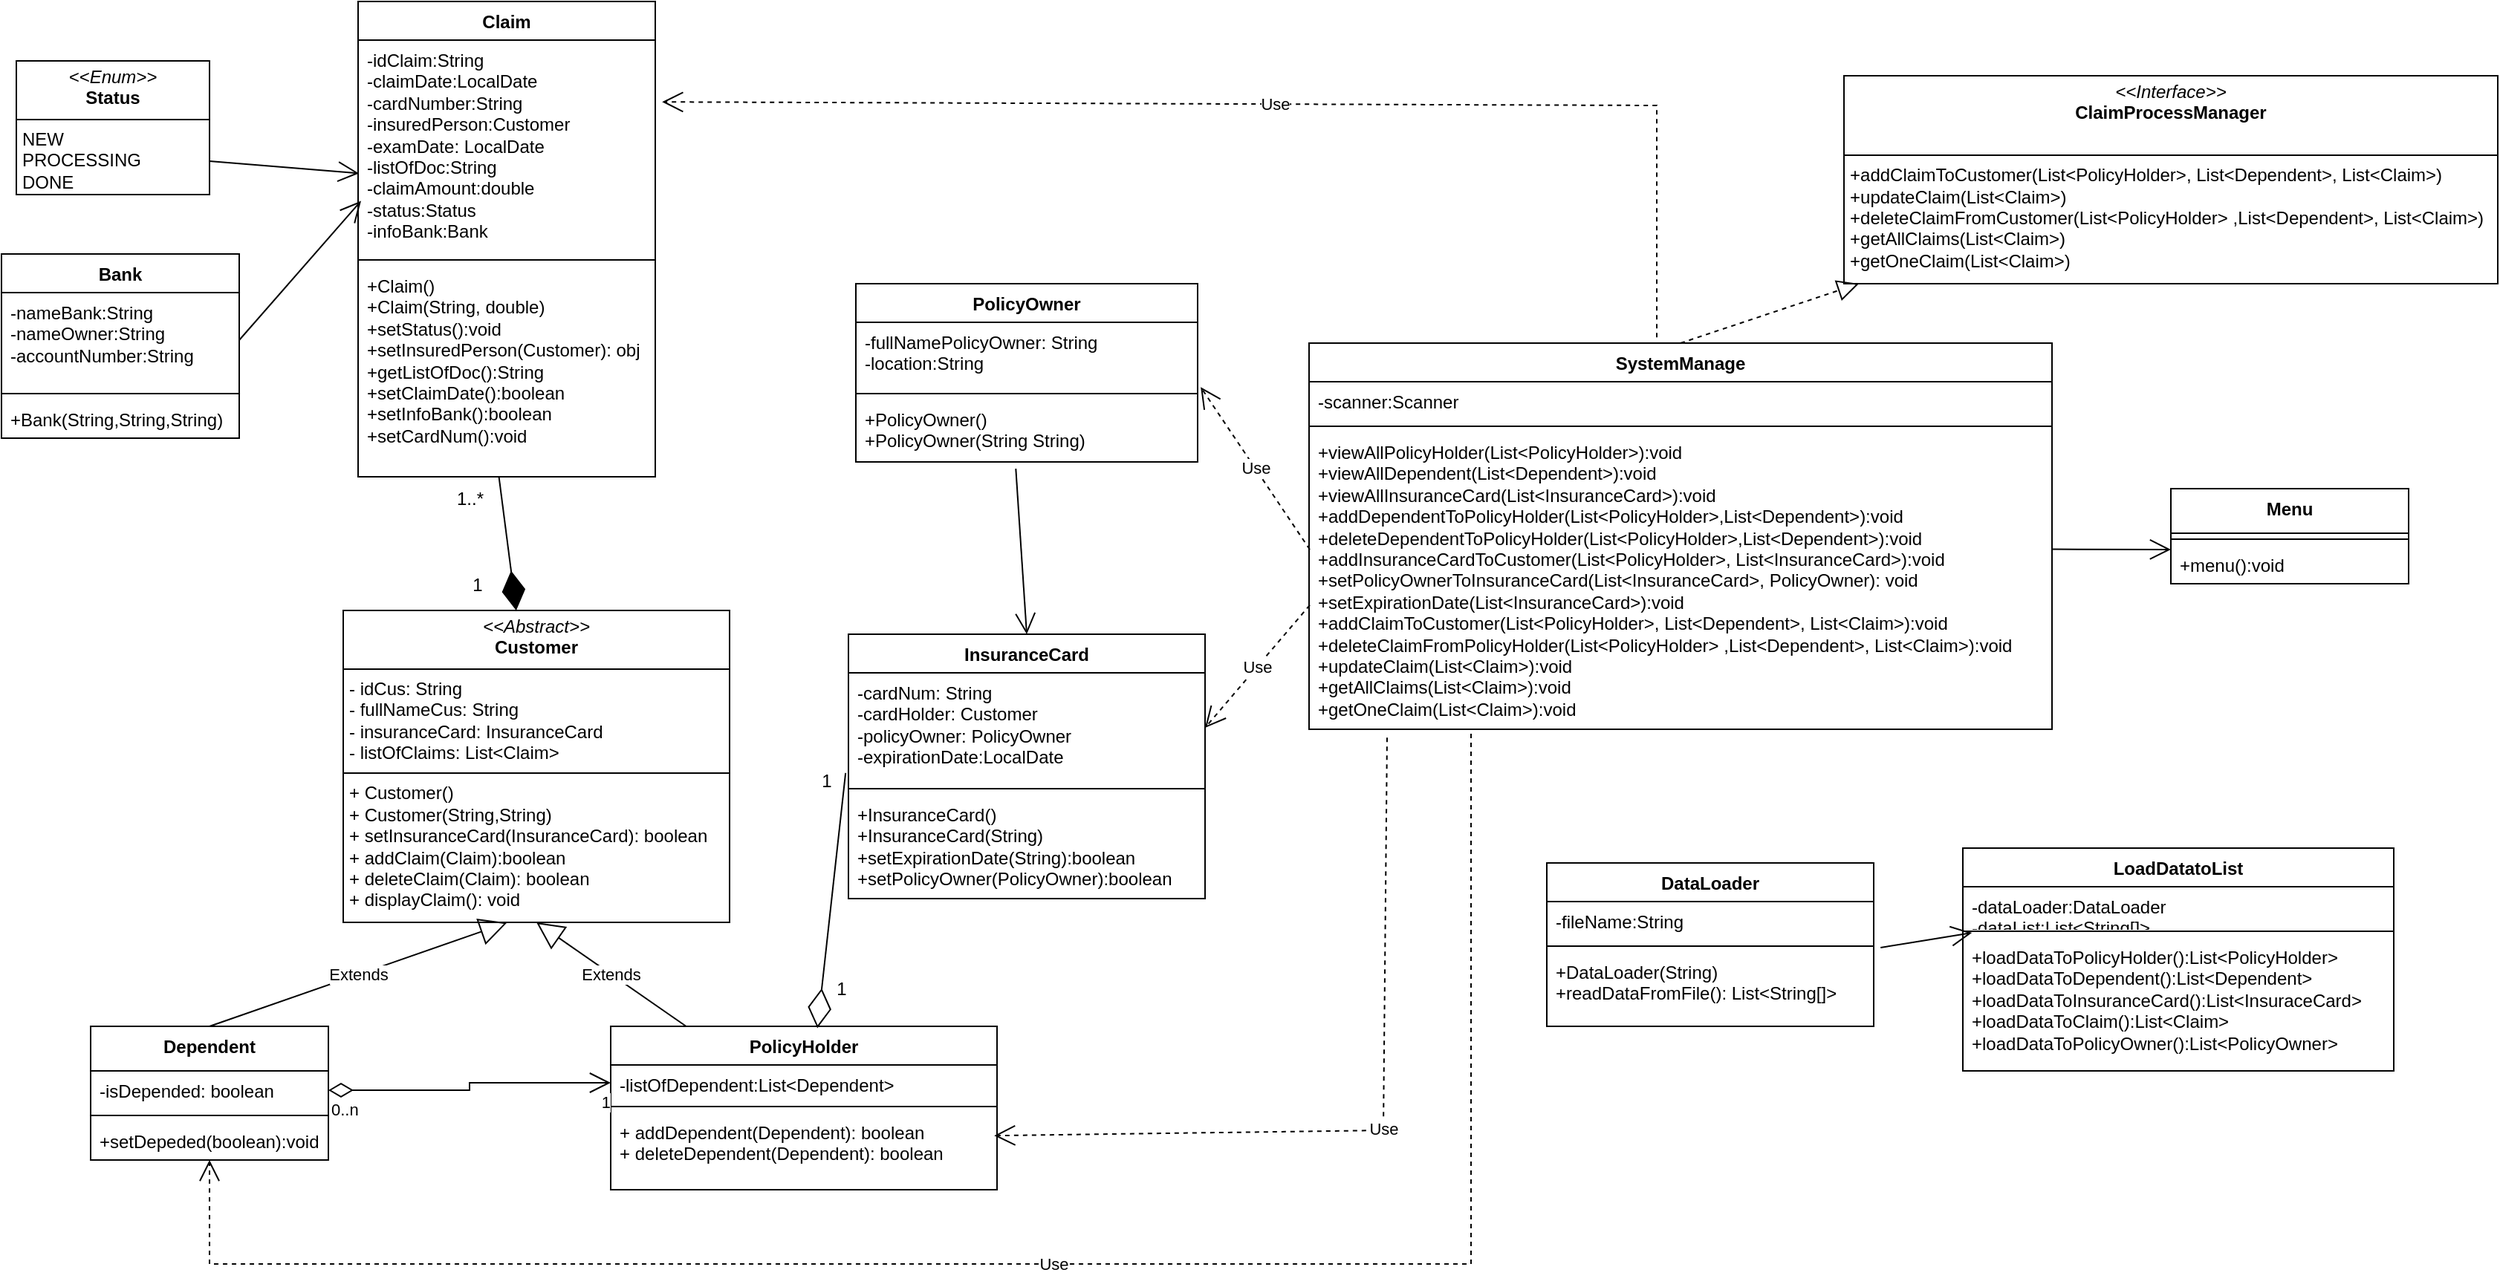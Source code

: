 <mxfile version="24.2.2" type="google">
  <diagram id="C5RBs43oDa-KdzZeNtuy" name="Page-1">
    <mxGraphModel grid="1" page="1" gridSize="10" guides="1" tooltips="1" connect="1" arrows="1" fold="1" pageScale="1" pageWidth="2339" pageHeight="3300" math="0" shadow="0">
      <root>
        <mxCell id="WIyWlLk6GJQsqaUBKTNV-0" />
        <mxCell id="WIyWlLk6GJQsqaUBKTNV-1" parent="WIyWlLk6GJQsqaUBKTNV-0" />
        <mxCell id="mLVLps4qV9vhMzDSU-DL-0" value="PolicyHolder" style="swimlane;fontStyle=1;align=center;verticalAlign=top;childLayout=stackLayout;horizontal=1;startSize=26;horizontalStack=0;resizeParent=1;resizeParentMax=0;resizeLast=0;collapsible=1;marginBottom=0;whiteSpace=wrap;html=1;" vertex="1" parent="WIyWlLk6GJQsqaUBKTNV-1">
          <mxGeometry x="900" y="680" width="260" height="110" as="geometry" />
        </mxCell>
        <mxCell id="mLVLps4qV9vhMzDSU-DL-1" value="-listOfDependent:List&amp;lt;Dependent&amp;gt;" style="text;strokeColor=none;fillColor=none;align=left;verticalAlign=top;spacingLeft=4;spacingRight=4;overflow=hidden;rotatable=0;points=[[0,0.5],[1,0.5]];portConstraint=eastwest;whiteSpace=wrap;html=1;" vertex="1" parent="mLVLps4qV9vhMzDSU-DL-0">
          <mxGeometry y="26" width="260" height="24" as="geometry" />
        </mxCell>
        <mxCell id="mLVLps4qV9vhMzDSU-DL-2" value="" style="line;strokeWidth=1;fillColor=none;align=left;verticalAlign=middle;spacingTop=-1;spacingLeft=3;spacingRight=3;rotatable=0;labelPosition=right;points=[];portConstraint=eastwest;strokeColor=inherit;" vertex="1" parent="mLVLps4qV9vhMzDSU-DL-0">
          <mxGeometry y="50" width="260" height="8" as="geometry" />
        </mxCell>
        <mxCell id="mLVLps4qV9vhMzDSU-DL-3" value="+ addDependent(Dependent): boolean&lt;div&gt;+ deleteDependent(Dependent): boolean&lt;br&gt;&lt;/div&gt;" style="text;strokeColor=none;fillColor=none;align=left;verticalAlign=top;spacingLeft=4;spacingRight=4;overflow=hidden;rotatable=0;points=[[0,0.5],[1,0.5]];portConstraint=eastwest;whiteSpace=wrap;html=1;" vertex="1" parent="mLVLps4qV9vhMzDSU-DL-0">
          <mxGeometry y="58" width="260" height="52" as="geometry" />
        </mxCell>
        <mxCell id="mLVLps4qV9vhMzDSU-DL-5" value="&lt;p style=&quot;margin:0px;margin-top:4px;text-align:center;&quot;&gt;&lt;i&gt;&amp;lt;&amp;lt;Abstract&amp;gt;&amp;gt;&lt;/i&gt;&lt;br&gt;&lt;b&gt;Customer&lt;/b&gt;&lt;/p&gt;&lt;hr size=&quot;1&quot; style=&quot;border-style:solid;&quot;&gt;&lt;p style=&quot;margin:0px;margin-left:4px;&quot;&gt;- idCus: String&lt;br&gt;- fullNameCus: String&lt;/p&gt;&lt;p style=&quot;margin:0px;margin-left:4px;&quot;&gt;- insuranceCard: InsuranceCard&lt;/p&gt;&lt;p style=&quot;margin:0px;margin-left:4px;&quot;&gt;- listOfClaims: List&amp;lt;Claim&amp;gt;&amp;nbsp;&amp;nbsp;&lt;/p&gt;&lt;hr size=&quot;1&quot; style=&quot;border-style:solid;&quot;&gt;&lt;p style=&quot;margin:0px;margin-left:4px;&quot;&gt;+ Customer()&lt;br&gt;+ Customer(String,String)&lt;/p&gt;&lt;p style=&quot;margin:0px;margin-left:4px;&quot;&gt;+ setInsuranceCard(InsuranceCard): boolean&lt;/p&gt;&lt;p style=&quot;margin:0px;margin-left:4px;&quot;&gt;+ addClaim(Claim):boolean&lt;/p&gt;&lt;p style=&quot;margin:0px;margin-left:4px;&quot;&gt;+ deleteClaim(Claim): boolean&lt;/p&gt;&lt;p style=&quot;margin:0px;margin-left:4px;&quot;&gt;+ displayClaim(): void&lt;/p&gt;" style="verticalAlign=top;align=left;overflow=fill;html=1;whiteSpace=wrap;" vertex="1" parent="WIyWlLk6GJQsqaUBKTNV-1">
          <mxGeometry x="720" y="400" width="260" height="210" as="geometry" />
        </mxCell>
        <mxCell id="mLVLps4qV9vhMzDSU-DL-29" value="Dependent" style="swimlane;fontStyle=1;align=center;verticalAlign=top;childLayout=stackLayout;horizontal=1;startSize=30;horizontalStack=0;resizeParent=1;resizeParentMax=0;resizeLast=0;collapsible=1;marginBottom=0;whiteSpace=wrap;html=1;" vertex="1" parent="WIyWlLk6GJQsqaUBKTNV-1">
          <mxGeometry x="550" y="680" width="160" height="90" as="geometry" />
        </mxCell>
        <mxCell id="mLVLps4qV9vhMzDSU-DL-30" value="-isDepended: boolean" style="text;strokeColor=none;fillColor=none;align=left;verticalAlign=top;spacingLeft=4;spacingRight=4;overflow=hidden;rotatable=0;points=[[0,0.5],[1,0.5]];portConstraint=eastwest;whiteSpace=wrap;html=1;" vertex="1" parent="mLVLps4qV9vhMzDSU-DL-29">
          <mxGeometry y="30" width="160" height="26" as="geometry" />
        </mxCell>
        <mxCell id="mLVLps4qV9vhMzDSU-DL-31" value="" style="line;strokeWidth=1;fillColor=none;align=left;verticalAlign=middle;spacingTop=-1;spacingLeft=3;spacingRight=3;rotatable=0;labelPosition=right;points=[];portConstraint=eastwest;strokeColor=inherit;" vertex="1" parent="mLVLps4qV9vhMzDSU-DL-29">
          <mxGeometry y="56" width="160" height="8" as="geometry" />
        </mxCell>
        <mxCell id="mLVLps4qV9vhMzDSU-DL-32" value="+setDepeded(boolean):void&amp;nbsp;" style="text;strokeColor=none;fillColor=none;align=left;verticalAlign=top;spacingLeft=4;spacingRight=4;overflow=hidden;rotatable=0;points=[[0,0.5],[1,0.5]];portConstraint=eastwest;whiteSpace=wrap;html=1;" vertex="1" parent="mLVLps4qV9vhMzDSU-DL-29">
          <mxGeometry y="64" width="160" height="26" as="geometry" />
        </mxCell>
        <mxCell id="mLVLps4qV9vhMzDSU-DL-33" value="Extends" style="endArrow=block;endSize=16;endFill=0;html=1;rounded=0;exitX=0.5;exitY=0;exitDx=0;exitDy=0;entryX=0.424;entryY=1.001;entryDx=0;entryDy=0;entryPerimeter=0;" edge="1" parent="WIyWlLk6GJQsqaUBKTNV-1" source="mLVLps4qV9vhMzDSU-DL-29" target="mLVLps4qV9vhMzDSU-DL-5">
          <mxGeometry width="160" relative="1" as="geometry">
            <mxPoint x="840" y="670" as="sourcePoint" />
            <mxPoint x="1000" y="670" as="targetPoint" />
          </mxGeometry>
        </mxCell>
        <mxCell id="mLVLps4qV9vhMzDSU-DL-34" value="Extends" style="endArrow=block;endSize=16;endFill=0;html=1;rounded=0;entryX=0.424;entryY=1.001;entryDx=0;entryDy=0;entryPerimeter=0;" edge="1" parent="WIyWlLk6GJQsqaUBKTNV-1" source="mLVLps4qV9vhMzDSU-DL-0">
          <mxGeometry width="160" relative="1" as="geometry">
            <mxPoint x="1015" y="670" as="sourcePoint" />
            <mxPoint x="850" y="610" as="targetPoint" />
          </mxGeometry>
        </mxCell>
        <mxCell id="mLVLps4qV9vhMzDSU-DL-35" value="" style="endArrow=open;html=1;endSize=12;startArrow=diamondThin;startSize=14;startFill=0;edgeStyle=orthogonalEdgeStyle;rounded=0;entryX=0;entryY=0.5;entryDx=0;entryDy=0;exitX=1;exitY=0.5;exitDx=0;exitDy=0;" edge="1" parent="WIyWlLk6GJQsqaUBKTNV-1" source="mLVLps4qV9vhMzDSU-DL-30" target="mLVLps4qV9vhMzDSU-DL-1">
          <mxGeometry relative="1" as="geometry">
            <mxPoint x="840" y="670" as="sourcePoint" />
            <mxPoint x="1000" y="670" as="targetPoint" />
          </mxGeometry>
        </mxCell>
        <mxCell id="mLVLps4qV9vhMzDSU-DL-36" value="0..n" style="edgeLabel;resizable=0;html=1;align=left;verticalAlign=top;" connectable="0" vertex="1" parent="mLVLps4qV9vhMzDSU-DL-35">
          <mxGeometry x="-1" relative="1" as="geometry" />
        </mxCell>
        <mxCell id="mLVLps4qV9vhMzDSU-DL-37" value="1" style="edgeLabel;resizable=0;html=1;align=right;verticalAlign=top;" connectable="0" vertex="1" parent="mLVLps4qV9vhMzDSU-DL-35">
          <mxGeometry x="1" relative="1" as="geometry" />
        </mxCell>
        <mxCell id="mLVLps4qV9vhMzDSU-DL-38" value="InsuranceCard" style="swimlane;fontStyle=1;align=center;verticalAlign=top;childLayout=stackLayout;horizontal=1;startSize=26;horizontalStack=0;resizeParent=1;resizeParentMax=0;resizeLast=0;collapsible=1;marginBottom=0;whiteSpace=wrap;html=1;" vertex="1" parent="WIyWlLk6GJQsqaUBKTNV-1">
          <mxGeometry x="1060" y="416" width="240" height="178" as="geometry" />
        </mxCell>
        <mxCell id="mLVLps4qV9vhMzDSU-DL-39" value="-cardNum: String&lt;div&gt;-cardHolder: Customer&lt;/div&gt;&lt;div&gt;-policyOwner: PolicyOwner&lt;/div&gt;&lt;div&gt;-expirationDate:LocalDate&lt;/div&gt;" style="text;strokeColor=none;fillColor=none;align=left;verticalAlign=top;spacingLeft=4;spacingRight=4;overflow=hidden;rotatable=0;points=[[0,0.5],[1,0.5]];portConstraint=eastwest;whiteSpace=wrap;html=1;" vertex="1" parent="mLVLps4qV9vhMzDSU-DL-38">
          <mxGeometry y="26" width="240" height="74" as="geometry" />
        </mxCell>
        <mxCell id="mLVLps4qV9vhMzDSU-DL-40" value="" style="line;strokeWidth=1;fillColor=none;align=left;verticalAlign=middle;spacingTop=-1;spacingLeft=3;spacingRight=3;rotatable=0;labelPosition=right;points=[];portConstraint=eastwest;strokeColor=inherit;" vertex="1" parent="mLVLps4qV9vhMzDSU-DL-38">
          <mxGeometry y="100" width="240" height="8" as="geometry" />
        </mxCell>
        <mxCell id="mLVLps4qV9vhMzDSU-DL-41" value="&lt;div&gt;+InsuranceCard()&lt;/div&gt;&lt;div&gt;+InsuranceCard(String)&lt;/div&gt;+setExpirationDate(String):boolean&lt;div&gt;+setPolicyOwner(PolicyOwner):boolean&lt;/div&gt;" style="text;strokeColor=none;fillColor=none;align=left;verticalAlign=top;spacingLeft=4;spacingRight=4;overflow=hidden;rotatable=0;points=[[0,0.5],[1,0.5]];portConstraint=eastwest;whiteSpace=wrap;html=1;" vertex="1" parent="mLVLps4qV9vhMzDSU-DL-38">
          <mxGeometry y="108" width="240" height="70" as="geometry" />
        </mxCell>
        <mxCell id="mLVLps4qV9vhMzDSU-DL-43" value="" style="endArrow=diamondThin;endFill=0;endSize=24;html=1;rounded=0;exitX=-0.008;exitY=0.911;exitDx=0;exitDy=0;exitPerimeter=0;entryX=0.535;entryY=0.011;entryDx=0;entryDy=0;entryPerimeter=0;" edge="1" parent="WIyWlLk6GJQsqaUBKTNV-1" source="mLVLps4qV9vhMzDSU-DL-39" target="mLVLps4qV9vhMzDSU-DL-0">
          <mxGeometry width="160" relative="1" as="geometry">
            <mxPoint x="990" y="600" as="sourcePoint" />
            <mxPoint x="1170" y="540" as="targetPoint" />
          </mxGeometry>
        </mxCell>
        <mxCell id="mLVLps4qV9vhMzDSU-DL-44" value="1" style="text;html=1;align=center;verticalAlign=middle;resizable=0;points=[];autosize=1;strokeColor=none;fillColor=none;" vertex="1" parent="WIyWlLk6GJQsqaUBKTNV-1">
          <mxGeometry x="1040" y="640" width="30" height="30" as="geometry" />
        </mxCell>
        <mxCell id="mLVLps4qV9vhMzDSU-DL-45" value="1" style="text;html=1;align=center;verticalAlign=middle;resizable=0;points=[];autosize=1;strokeColor=none;fillColor=none;" vertex="1" parent="WIyWlLk6GJQsqaUBKTNV-1">
          <mxGeometry x="1030" y="500" width="30" height="30" as="geometry" />
        </mxCell>
        <mxCell id="mLVLps4qV9vhMzDSU-DL-46" value="PolicyOwner" style="swimlane;fontStyle=1;align=center;verticalAlign=top;childLayout=stackLayout;horizontal=1;startSize=26;horizontalStack=0;resizeParent=1;resizeParentMax=0;resizeLast=0;collapsible=1;marginBottom=0;whiteSpace=wrap;html=1;" vertex="1" parent="WIyWlLk6GJQsqaUBKTNV-1">
          <mxGeometry x="1065" y="180" width="230" height="120" as="geometry">
            <mxRectangle x="1190" y="70" width="110" height="30" as="alternateBounds" />
          </mxGeometry>
        </mxCell>
        <mxCell id="mLVLps4qV9vhMzDSU-DL-47" value="-fullNamePolicyOwner: String&lt;div&gt;-location:String&lt;/div&gt;&lt;div&gt;&lt;br&gt;&lt;/div&gt;" style="text;strokeColor=none;fillColor=none;align=left;verticalAlign=top;spacingLeft=4;spacingRight=4;overflow=hidden;rotatable=0;points=[[0,0.5],[1,0.5]];portConstraint=eastwest;whiteSpace=wrap;html=1;" vertex="1" parent="mLVLps4qV9vhMzDSU-DL-46">
          <mxGeometry y="26" width="230" height="44" as="geometry" />
        </mxCell>
        <mxCell id="mLVLps4qV9vhMzDSU-DL-48" value="" style="line;strokeWidth=1;fillColor=none;align=left;verticalAlign=middle;spacingTop=-1;spacingLeft=3;spacingRight=3;rotatable=0;labelPosition=right;points=[];portConstraint=eastwest;strokeColor=inherit;" vertex="1" parent="mLVLps4qV9vhMzDSU-DL-46">
          <mxGeometry y="70" width="230" height="8" as="geometry" />
        </mxCell>
        <mxCell id="mLVLps4qV9vhMzDSU-DL-49" value="&lt;div&gt;+PolicyOwner()&lt;/div&gt;+PolicyOwner(String String)&lt;div&gt;&lt;br&gt;&lt;/div&gt;" style="text;strokeColor=none;fillColor=none;align=left;verticalAlign=top;spacingLeft=4;spacingRight=4;overflow=hidden;rotatable=0;points=[[0,0.5],[1,0.5]];portConstraint=eastwest;whiteSpace=wrap;html=1;" vertex="1" parent="mLVLps4qV9vhMzDSU-DL-46">
          <mxGeometry y="78" width="230" height="42" as="geometry" />
        </mxCell>
        <mxCell id="mLVLps4qV9vhMzDSU-DL-50" value="" style="endArrow=open;endFill=1;endSize=12;html=1;rounded=0;exitX=0.468;exitY=1.108;exitDx=0;exitDy=0;exitPerimeter=0;entryX=0.5;entryY=0;entryDx=0;entryDy=0;" edge="1" parent="WIyWlLk6GJQsqaUBKTNV-1" source="mLVLps4qV9vhMzDSU-DL-49" target="mLVLps4qV9vhMzDSU-DL-38">
          <mxGeometry width="160" relative="1" as="geometry">
            <mxPoint x="840" y="330" as="sourcePoint" />
            <mxPoint x="1000" y="330" as="targetPoint" />
          </mxGeometry>
        </mxCell>
        <mxCell id="mLVLps4qV9vhMzDSU-DL-52" value="Claim" style="swimlane;fontStyle=1;align=center;verticalAlign=top;childLayout=stackLayout;horizontal=1;startSize=26;horizontalStack=0;resizeParent=1;resizeParentMax=0;resizeLast=0;collapsible=1;marginBottom=0;whiteSpace=wrap;html=1;" vertex="1" parent="WIyWlLk6GJQsqaUBKTNV-1">
          <mxGeometry x="730" y="-10" width="200" height="320" as="geometry" />
        </mxCell>
        <mxCell id="mLVLps4qV9vhMzDSU-DL-53" value="-idClaim:String&lt;div&gt;-claimDate:LocalDate&lt;/div&gt;&lt;div&gt;-cardNumber:String&lt;/div&gt;&lt;div&gt;-insuredPerson:Customer&lt;/div&gt;&lt;div&gt;-examDate: LocalDate&lt;/div&gt;&lt;div&gt;-listOfDoc:String&lt;/div&gt;&lt;div&gt;-claimAmount:double&lt;/div&gt;&lt;div&gt;-status:Status&lt;/div&gt;&lt;div&gt;-infoBank:Bank&lt;/div&gt;&lt;div&gt;&lt;br&gt;&lt;/div&gt;" style="text;strokeColor=none;fillColor=none;align=left;verticalAlign=top;spacingLeft=4;spacingRight=4;overflow=hidden;rotatable=0;points=[[0,0.5],[1,0.5]];portConstraint=eastwest;whiteSpace=wrap;html=1;" vertex="1" parent="mLVLps4qV9vhMzDSU-DL-52">
          <mxGeometry y="26" width="200" height="144" as="geometry" />
        </mxCell>
        <mxCell id="mLVLps4qV9vhMzDSU-DL-54" value="" style="line;strokeWidth=1;fillColor=none;align=left;verticalAlign=middle;spacingTop=-1;spacingLeft=3;spacingRight=3;rotatable=0;labelPosition=right;points=[];portConstraint=eastwest;strokeColor=inherit;" vertex="1" parent="mLVLps4qV9vhMzDSU-DL-52">
          <mxGeometry y="170" width="200" height="8" as="geometry" />
        </mxCell>
        <mxCell id="mLVLps4qV9vhMzDSU-DL-55" value="&lt;div&gt;+Claim()&lt;/div&gt;+Claim(String, double)&lt;div&gt;+setStatus():void&lt;/div&gt;&lt;div&gt;+setInsuredPerson(Customer): obj&lt;/div&gt;&lt;div&gt;+getListOfDoc():String&lt;/div&gt;&lt;div&gt;+setClaimDate():boolean&lt;/div&gt;&lt;div&gt;+setInfoBank():boolean&lt;/div&gt;&lt;div&gt;+setCardNum():void&lt;/div&gt;" style="text;strokeColor=none;fillColor=none;align=left;verticalAlign=top;spacingLeft=4;spacingRight=4;overflow=hidden;rotatable=0;points=[[0,0.5],[1,0.5]];portConstraint=eastwest;whiteSpace=wrap;html=1;" vertex="1" parent="mLVLps4qV9vhMzDSU-DL-52">
          <mxGeometry y="178" width="200" height="142" as="geometry" />
        </mxCell>
        <mxCell id="mLVLps4qV9vhMzDSU-DL-56" value="" style="endArrow=diamondThin;endFill=1;endSize=24;html=1;rounded=0;exitX=0.474;exitY=1.001;exitDx=0;exitDy=0;exitPerimeter=0;" edge="1" parent="WIyWlLk6GJQsqaUBKTNV-1" source="mLVLps4qV9vhMzDSU-DL-55" target="mLVLps4qV9vhMzDSU-DL-5">
          <mxGeometry width="160" relative="1" as="geometry">
            <mxPoint x="840" y="330" as="sourcePoint" />
            <mxPoint x="1000" y="330" as="targetPoint" />
          </mxGeometry>
        </mxCell>
        <mxCell id="mLVLps4qV9vhMzDSU-DL-58" value="&lt;div style=&quot;text-align: start;&quot;&gt;&lt;br&gt;&lt;/div&gt;" style="text;html=1;align=center;verticalAlign=middle;resizable=0;points=[];autosize=1;strokeColor=none;fillColor=none;" vertex="1" parent="WIyWlLk6GJQsqaUBKTNV-1">
          <mxGeometry x="790" y="248" width="20" height="30" as="geometry" />
        </mxCell>
        <mxCell id="mLVLps4qV9vhMzDSU-DL-59" value="1" style="text;html=1;align=center;verticalAlign=middle;resizable=0;points=[];autosize=1;strokeColor=none;fillColor=none;" vertex="1" parent="WIyWlLk6GJQsqaUBKTNV-1">
          <mxGeometry x="795" y="368" width="30" height="30" as="geometry" />
        </mxCell>
        <mxCell id="mLVLps4qV9vhMzDSU-DL-60" value="1..*" style="text;html=1;align=center;verticalAlign=middle;resizable=0;points=[];autosize=1;strokeColor=none;fillColor=none;" vertex="1" parent="WIyWlLk6GJQsqaUBKTNV-1">
          <mxGeometry x="785" y="310" width="40" height="30" as="geometry" />
        </mxCell>
        <mxCell id="mLVLps4qV9vhMzDSU-DL-63" value="&lt;p style=&quot;margin:0px;margin-top:4px;text-align:center;&quot;&gt;&lt;i&gt;&amp;lt;&amp;lt;Enum&amp;gt;&amp;gt;&lt;/i&gt;&lt;br&gt;&lt;b&gt;Status&lt;/b&gt;&lt;/p&gt;&lt;hr size=&quot;1&quot; style=&quot;border-style:solid;&quot;&gt;&lt;p style=&quot;margin:0px;margin-left:4px;&quot;&gt;NEW&lt;/p&gt;&lt;p style=&quot;margin:0px;margin-left:4px;&quot;&gt;PROCESSING&lt;/p&gt;&lt;p style=&quot;margin:0px;margin-left:4px;&quot;&gt;DONE&lt;br&gt;&lt;br&gt;&lt;/p&gt;" style="verticalAlign=top;align=left;overflow=fill;html=1;whiteSpace=wrap;" vertex="1" parent="WIyWlLk6GJQsqaUBKTNV-1">
          <mxGeometry x="500" y="30" width="130" height="90" as="geometry" />
        </mxCell>
        <mxCell id="mLVLps4qV9vhMzDSU-DL-66" value="" style="endArrow=open;endFill=1;endSize=12;html=1;rounded=0;exitX=1;exitY=0.75;exitDx=0;exitDy=0;entryX=0.003;entryY=0.623;entryDx=0;entryDy=0;entryPerimeter=0;" edge="1" parent="WIyWlLk6GJQsqaUBKTNV-1" source="mLVLps4qV9vhMzDSU-DL-63" target="mLVLps4qV9vhMzDSU-DL-53">
          <mxGeometry width="160" relative="1" as="geometry">
            <mxPoint x="1388" y="315" as="sourcePoint" />
            <mxPoint x="1390" y="410" as="targetPoint" />
          </mxGeometry>
        </mxCell>
        <mxCell id="mLVLps4qV9vhMzDSU-DL-67" value="Bank" style="swimlane;fontStyle=1;align=center;verticalAlign=top;childLayout=stackLayout;horizontal=1;startSize=26;horizontalStack=0;resizeParent=1;resizeParentMax=0;resizeLast=0;collapsible=1;marginBottom=0;whiteSpace=wrap;html=1;" vertex="1" parent="WIyWlLk6GJQsqaUBKTNV-1">
          <mxGeometry x="490" y="160" width="160" height="124" as="geometry" />
        </mxCell>
        <mxCell id="mLVLps4qV9vhMzDSU-DL-68" value="-nameBank:String&lt;div&gt;-nameOwner:String&lt;/div&gt;&lt;div&gt;-accountNumber:String&lt;/div&gt;" style="text;strokeColor=none;fillColor=none;align=left;verticalAlign=top;spacingLeft=4;spacingRight=4;overflow=hidden;rotatable=0;points=[[0,0.5],[1,0.5]];portConstraint=eastwest;whiteSpace=wrap;html=1;" vertex="1" parent="mLVLps4qV9vhMzDSU-DL-67">
          <mxGeometry y="26" width="160" height="64" as="geometry" />
        </mxCell>
        <mxCell id="mLVLps4qV9vhMzDSU-DL-69" value="" style="line;strokeWidth=1;fillColor=none;align=left;verticalAlign=middle;spacingTop=-1;spacingLeft=3;spacingRight=3;rotatable=0;labelPosition=right;points=[];portConstraint=eastwest;strokeColor=inherit;" vertex="1" parent="mLVLps4qV9vhMzDSU-DL-67">
          <mxGeometry y="90" width="160" height="8" as="geometry" />
        </mxCell>
        <mxCell id="mLVLps4qV9vhMzDSU-DL-70" value="+Bank(String,String,String)" style="text;strokeColor=none;fillColor=none;align=left;verticalAlign=top;spacingLeft=4;spacingRight=4;overflow=hidden;rotatable=0;points=[[0,0.5],[1,0.5]];portConstraint=eastwest;whiteSpace=wrap;html=1;" vertex="1" parent="mLVLps4qV9vhMzDSU-DL-67">
          <mxGeometry y="98" width="160" height="26" as="geometry" />
        </mxCell>
        <mxCell id="mLVLps4qV9vhMzDSU-DL-71" value="" style="endArrow=open;endFill=1;endSize=12;html=1;rounded=0;exitX=1;exitY=0.5;exitDx=0;exitDy=0;entryX=0.01;entryY=0.752;entryDx=0;entryDy=0;entryPerimeter=0;" edge="1" parent="WIyWlLk6GJQsqaUBKTNV-1" source="mLVLps4qV9vhMzDSU-DL-68" target="mLVLps4qV9vhMzDSU-DL-53">
          <mxGeometry width="160" relative="1" as="geometry">
            <mxPoint x="540" y="108" as="sourcePoint" />
            <mxPoint x="720" y="130" as="targetPoint" />
          </mxGeometry>
        </mxCell>
        <mxCell id="mLVLps4qV9vhMzDSU-DL-72" value="SystemManage" style="swimlane;fontStyle=1;align=center;verticalAlign=top;childLayout=stackLayout;horizontal=1;startSize=26;horizontalStack=0;resizeParent=1;resizeParentMax=0;resizeLast=0;collapsible=1;marginBottom=0;whiteSpace=wrap;html=1;" vertex="1" parent="WIyWlLk6GJQsqaUBKTNV-1">
          <mxGeometry x="1370" y="220" width="500" height="260" as="geometry" />
        </mxCell>
        <mxCell id="mLVLps4qV9vhMzDSU-DL-73" value="-scanner:Scanner" style="text;strokeColor=none;fillColor=none;align=left;verticalAlign=top;spacingLeft=4;spacingRight=4;overflow=hidden;rotatable=0;points=[[0,0.5],[1,0.5]];portConstraint=eastwest;whiteSpace=wrap;html=1;" vertex="1" parent="mLVLps4qV9vhMzDSU-DL-72">
          <mxGeometry y="26" width="500" height="26" as="geometry" />
        </mxCell>
        <mxCell id="mLVLps4qV9vhMzDSU-DL-74" value="" style="line;strokeWidth=1;fillColor=none;align=left;verticalAlign=middle;spacingTop=-1;spacingLeft=3;spacingRight=3;rotatable=0;labelPosition=right;points=[];portConstraint=eastwest;strokeColor=inherit;" vertex="1" parent="mLVLps4qV9vhMzDSU-DL-72">
          <mxGeometry y="52" width="500" height="8" as="geometry" />
        </mxCell>
        <mxCell id="mLVLps4qV9vhMzDSU-DL-75" value="+viewAllPolicyHolder(List&amp;lt;PolicyHolder&amp;gt;):void&lt;div&gt;+viewAllDependent(List&amp;lt;Dependent&amp;gt;):void&lt;/div&gt;&lt;div&gt;+viewAllInsuranceCard(List&amp;lt;InsuranceCard&amp;gt;):void&lt;/div&gt;&lt;div&gt;+addDependentToPolicyHolder(List&amp;lt;PolicyHolder&amp;gt;,List&amp;lt;Dependent&amp;gt;):void&lt;/div&gt;&lt;div&gt;+deleteDependentToPolicyHolder(List&amp;lt;PolicyHolder&amp;gt;,List&amp;lt;Dependent&amp;gt;):void&lt;/div&gt;&lt;div&gt;+addInsuranceCardToCustomer(List&amp;lt;PolicyHolder&amp;gt;, List&amp;lt;InsuranceCard&amp;gt;):void&lt;/div&gt;&lt;div&gt;+setPolicyOwnerToInsuranceCard(List&amp;lt;InsuranceCard&amp;gt;, PolicyOwner): void&lt;/div&gt;&lt;div&gt;+setExpirationDate(List&amp;lt;InsuranceCard&amp;gt;):void&lt;/div&gt;&lt;div&gt;+addClaimToCustomer(List&amp;lt;PolicyHolder&amp;gt;, List&amp;lt;Dependent&amp;gt;, List&amp;lt;Claim&amp;gt;):void&lt;/div&gt;&lt;div&gt;+deleteClaimFromPolicyHolder(List&amp;lt;PolicyHolder&amp;gt; ,List&amp;lt;Dependent&amp;gt;, List&amp;lt;Claim&amp;gt;):void&lt;/div&gt;&lt;div&gt;+updateClaim(List&amp;lt;Claim&amp;gt;):void&lt;/div&gt;&lt;div&gt;+getAllClaims(List&amp;lt;Claim&amp;gt;):void&lt;/div&gt;&lt;div&gt;+getOneClaim(List&amp;lt;Claim&amp;gt;):void&lt;/div&gt;" style="text;strokeColor=none;fillColor=none;align=left;verticalAlign=top;spacingLeft=4;spacingRight=4;overflow=hidden;rotatable=0;points=[[0,0.5],[1,0.5]];portConstraint=eastwest;whiteSpace=wrap;html=1;" vertex="1" parent="mLVLps4qV9vhMzDSU-DL-72">
          <mxGeometry y="60" width="500" height="200" as="geometry" />
        </mxCell>
        <mxCell id="mLVLps4qV9vhMzDSU-DL-76" value="Menu" style="swimlane;fontStyle=1;align=center;verticalAlign=top;childLayout=stackLayout;horizontal=1;startSize=30;horizontalStack=0;resizeParent=1;resizeParentMax=0;resizeLast=0;collapsible=1;marginBottom=0;whiteSpace=wrap;html=1;" vertex="1" parent="WIyWlLk6GJQsqaUBKTNV-1">
          <mxGeometry x="1950" y="318" width="160" height="64" as="geometry" />
        </mxCell>
        <mxCell id="mLVLps4qV9vhMzDSU-DL-78" value="" style="line;strokeWidth=1;fillColor=none;align=left;verticalAlign=middle;spacingTop=-1;spacingLeft=3;spacingRight=3;rotatable=0;labelPosition=right;points=[];portConstraint=eastwest;strokeColor=inherit;" vertex="1" parent="mLVLps4qV9vhMzDSU-DL-76">
          <mxGeometry y="30" width="160" height="8" as="geometry" />
        </mxCell>
        <mxCell id="mLVLps4qV9vhMzDSU-DL-79" value="+menu():void" style="text;strokeColor=none;fillColor=none;align=left;verticalAlign=top;spacingLeft=4;spacingRight=4;overflow=hidden;rotatable=0;points=[[0,0.5],[1,0.5]];portConstraint=eastwest;whiteSpace=wrap;html=1;" vertex="1" parent="mLVLps4qV9vhMzDSU-DL-76">
          <mxGeometry y="38" width="160" height="26" as="geometry" />
        </mxCell>
        <mxCell id="mLVLps4qV9vhMzDSU-DL-80" value="Use" style="endArrow=open;endSize=12;dashed=1;html=1;rounded=0;exitX=0.001;exitY=0.395;exitDx=0;exitDy=0;exitPerimeter=0;entryX=1.009;entryY=0.992;entryDx=0;entryDy=0;entryPerimeter=0;" edge="1" parent="WIyWlLk6GJQsqaUBKTNV-1" source="mLVLps4qV9vhMzDSU-DL-75" target="mLVLps4qV9vhMzDSU-DL-47">
          <mxGeometry width="160" relative="1" as="geometry">
            <mxPoint x="1350" y="460" as="sourcePoint" />
            <mxPoint x="1510" y="460" as="targetPoint" />
          </mxGeometry>
        </mxCell>
        <mxCell id="mLVLps4qV9vhMzDSU-DL-81" value="Use" style="endArrow=open;endSize=12;dashed=1;html=1;rounded=0;exitX=0.001;exitY=0.582;exitDx=0;exitDy=0;exitPerimeter=0;entryX=1;entryY=0.5;entryDx=0;entryDy=0;" edge="1" parent="WIyWlLk6GJQsqaUBKTNV-1" source="mLVLps4qV9vhMzDSU-DL-75" target="mLVLps4qV9vhMzDSU-DL-39">
          <mxGeometry width="160" relative="1" as="geometry">
            <mxPoint x="1500" y="393" as="sourcePoint" />
            <mxPoint x="1362" y="260" as="targetPoint" />
          </mxGeometry>
        </mxCell>
        <mxCell id="mLVLps4qV9vhMzDSU-DL-82" value="Use" style="endArrow=open;endSize=12;dashed=1;html=1;rounded=0;entryX=1;entryY=0.5;entryDx=0;entryDy=0;exitX=0.105;exitY=1.028;exitDx=0;exitDy=0;exitPerimeter=0;" edge="1" parent="WIyWlLk6GJQsqaUBKTNV-1" source="mLVLps4qV9vhMzDSU-DL-75">
          <mxGeometry width="160" relative="1" as="geometry">
            <mxPoint x="1490.0" y="460.0" as="sourcePoint" />
            <mxPoint x="1158.12" y="753.6" as="targetPoint" />
            <Array as="points">
              <mxPoint x="1420" y="750" />
            </Array>
          </mxGeometry>
        </mxCell>
        <mxCell id="mLVLps4qV9vhMzDSU-DL-83" value="Use" style="endArrow=open;endSize=12;dashed=1;html=1;rounded=0;exitX=0.218;exitY=1.015;exitDx=0;exitDy=0;exitPerimeter=0;" edge="1" parent="WIyWlLk6GJQsqaUBKTNV-1" source="mLVLps4qV9vhMzDSU-DL-75">
          <mxGeometry width="160" relative="1" as="geometry">
            <mxPoint x="1500" y="500" as="sourcePoint" />
            <mxPoint x="630" y="770" as="targetPoint" />
            <Array as="points">
              <mxPoint x="1479" y="840" />
              <mxPoint x="630" y="840" />
            </Array>
          </mxGeometry>
        </mxCell>
        <mxCell id="mLVLps4qV9vhMzDSU-DL-84" value="Use" style="endArrow=open;endSize=12;dashed=1;html=1;rounded=0;exitX=0.468;exitY=-0.015;exitDx=0;exitDy=0;exitPerimeter=0;entryX=1.023;entryY=0.289;entryDx=0;entryDy=0;entryPerimeter=0;" edge="1" parent="WIyWlLk6GJQsqaUBKTNV-1" source="mLVLps4qV9vhMzDSU-DL-72" target="mLVLps4qV9vhMzDSU-DL-53">
          <mxGeometry width="160" relative="1" as="geometry">
            <mxPoint x="1350" y="320" as="sourcePoint" />
            <mxPoint x="1510" y="320" as="targetPoint" />
            <Array as="points">
              <mxPoint x="1604" y="60" />
            </Array>
          </mxGeometry>
        </mxCell>
        <mxCell id="mLVLps4qV9vhMzDSU-DL-86" value="&lt;p style=&quot;margin:0px;margin-top:4px;text-align:center;&quot;&gt;&lt;i&gt;&amp;lt;&amp;lt;Interface&amp;gt;&amp;gt;&lt;/i&gt;&lt;br&gt;&lt;b&gt;ClaimProcessManager&lt;/b&gt;&lt;br&gt;&lt;/p&gt;&lt;div&gt;&lt;br&gt;&lt;/div&gt;&lt;hr size=&quot;1&quot; style=&quot;border-style:solid;&quot;&gt;&lt;p style=&quot;margin:0px;margin-left:4px;&quot;&gt;+&lt;span style=&quot;background-color: initial;&quot;&gt;addClaimToCustomer(List&amp;lt;PolicyHolder&amp;gt;, List&amp;lt;Dependent&amp;gt;, List&amp;lt;Claim&amp;gt;)&lt;/span&gt;&lt;/p&gt;&lt;p style=&quot;margin:0px;margin-left:4px;&quot;&gt;&lt;span style=&quot;background-color: initial;&quot;&gt;+&lt;/span&gt;&lt;span style=&quot;background-color: initial;&quot;&gt;updateClaim(List&amp;lt;Claim&amp;gt;)&lt;/span&gt;&lt;/p&gt;&lt;p style=&quot;margin:0px;margin-left:4px;&quot;&gt;&lt;span style=&quot;background-color: initial;&quot;&gt;+&lt;/span&gt;&lt;span style=&quot;background-color: initial;&quot;&gt;deleteClaimFromCustomer(List&amp;lt;PolicyHolder&amp;gt; ,List&amp;lt;Dependent&amp;gt;, List&amp;lt;Claim&amp;gt;)&lt;/span&gt;&lt;/p&gt;&lt;p style=&quot;margin:0px;margin-left:4px;&quot;&gt;&lt;span style=&quot;background-color: initial;&quot;&gt;+&lt;/span&gt;&lt;span style=&quot;background-color: initial;&quot;&gt;getAllClaims(List&amp;lt;Claim&amp;gt;)&lt;/span&gt;&lt;/p&gt;&lt;p style=&quot;margin:0px;margin-left:4px;&quot;&gt;+getOneClaim(List&amp;lt;Claim&amp;gt;)&lt;/p&gt;" style="verticalAlign=top;align=left;overflow=fill;html=1;whiteSpace=wrap;" vertex="1" parent="WIyWlLk6GJQsqaUBKTNV-1">
          <mxGeometry x="1730" y="40" width="440" height="140" as="geometry" />
        </mxCell>
        <mxCell id="mLVLps4qV9vhMzDSU-DL-87" value="" style="endArrow=block;dashed=1;endFill=0;endSize=12;html=1;rounded=0;exitX=0.5;exitY=0;exitDx=0;exitDy=0;" edge="1" parent="WIyWlLk6GJQsqaUBKTNV-1" source="mLVLps4qV9vhMzDSU-DL-72" target="mLVLps4qV9vhMzDSU-DL-86">
          <mxGeometry width="160" relative="1" as="geometry">
            <mxPoint x="1350" y="460" as="sourcePoint" />
            <mxPoint x="1510" y="460" as="targetPoint" />
          </mxGeometry>
        </mxCell>
        <mxCell id="mLVLps4qV9vhMzDSU-DL-88" value="DataLoader" style="swimlane;fontStyle=1;align=center;verticalAlign=top;childLayout=stackLayout;horizontal=1;startSize=26;horizontalStack=0;resizeParent=1;resizeParentMax=0;resizeLast=0;collapsible=1;marginBottom=0;whiteSpace=wrap;html=1;" vertex="1" parent="WIyWlLk6GJQsqaUBKTNV-1">
          <mxGeometry x="1530" y="570" width="220" height="110" as="geometry" />
        </mxCell>
        <mxCell id="mLVLps4qV9vhMzDSU-DL-89" value="-fileName:String" style="text;strokeColor=none;fillColor=none;align=left;verticalAlign=top;spacingLeft=4;spacingRight=4;overflow=hidden;rotatable=0;points=[[0,0.5],[1,0.5]];portConstraint=eastwest;whiteSpace=wrap;html=1;" vertex="1" parent="mLVLps4qV9vhMzDSU-DL-88">
          <mxGeometry y="26" width="220" height="26" as="geometry" />
        </mxCell>
        <mxCell id="mLVLps4qV9vhMzDSU-DL-90" value="" style="line;strokeWidth=1;fillColor=none;align=left;verticalAlign=middle;spacingTop=-1;spacingLeft=3;spacingRight=3;rotatable=0;labelPosition=right;points=[];portConstraint=eastwest;strokeColor=inherit;" vertex="1" parent="mLVLps4qV9vhMzDSU-DL-88">
          <mxGeometry y="52" width="220" height="8" as="geometry" />
        </mxCell>
        <mxCell id="mLVLps4qV9vhMzDSU-DL-91" value="+DataLoader(String)&lt;div&gt;+readDataFromFile(): List&amp;lt;String[]&amp;gt;&lt;/div&gt;" style="text;strokeColor=none;fillColor=none;align=left;verticalAlign=top;spacingLeft=4;spacingRight=4;overflow=hidden;rotatable=0;points=[[0,0.5],[1,0.5]];portConstraint=eastwest;whiteSpace=wrap;html=1;" vertex="1" parent="mLVLps4qV9vhMzDSU-DL-88">
          <mxGeometry y="60" width="220" height="50" as="geometry" />
        </mxCell>
        <mxCell id="mLVLps4qV9vhMzDSU-DL-92" value="LoadDatatoList" style="swimlane;fontStyle=1;align=center;verticalAlign=top;childLayout=stackLayout;horizontal=1;startSize=26;horizontalStack=0;resizeParent=1;resizeParentMax=0;resizeLast=0;collapsible=1;marginBottom=0;whiteSpace=wrap;html=1;" vertex="1" parent="WIyWlLk6GJQsqaUBKTNV-1">
          <mxGeometry x="1810" y="560" width="290" height="150" as="geometry" />
        </mxCell>
        <mxCell id="mLVLps4qV9vhMzDSU-DL-93" value="-dataLoader:DataLoader&lt;div&gt;-dataList:List&amp;lt;String[]&amp;gt;&lt;/div&gt;" style="text;strokeColor=none;fillColor=none;align=left;verticalAlign=top;spacingLeft=4;spacingRight=4;overflow=hidden;rotatable=0;points=[[0,0.5],[1,0.5]];portConstraint=eastwest;whiteSpace=wrap;html=1;" vertex="1" parent="mLVLps4qV9vhMzDSU-DL-92">
          <mxGeometry y="26" width="290" height="26" as="geometry" />
        </mxCell>
        <mxCell id="mLVLps4qV9vhMzDSU-DL-94" value="" style="line;strokeWidth=1;fillColor=none;align=left;verticalAlign=middle;spacingTop=-1;spacingLeft=3;spacingRight=3;rotatable=0;labelPosition=right;points=[];portConstraint=eastwest;strokeColor=inherit;" vertex="1" parent="mLVLps4qV9vhMzDSU-DL-92">
          <mxGeometry y="52" width="290" height="8" as="geometry" />
        </mxCell>
        <mxCell id="mLVLps4qV9vhMzDSU-DL-95" value="+loadDataToPolicyHolder():List&amp;lt;PolicyHolder&amp;gt;&lt;div&gt;+&lt;span style=&quot;background-color: initial;&quot;&gt;loadDataToDependent():List&amp;lt;Dependent&amp;gt;&lt;/span&gt;&lt;/div&gt;&lt;div&gt;&lt;span style=&quot;background-color: initial;&quot;&gt;+&lt;/span&gt;&lt;span style=&quot;background-color: initial;&quot;&gt;loadDataToInsuranceCard():List&amp;lt;InsuraceCard&amp;gt;&lt;/span&gt;&lt;/div&gt;&lt;div&gt;+loadDataToClaim():List&amp;lt;Claim&amp;gt;&lt;span style=&quot;background-color: initial;&quot;&gt;&lt;br&gt;&lt;/span&gt;&lt;/div&gt;&lt;div&gt;+&lt;span style=&quot;background-color: initial;&quot;&gt;loadDataToPolicyOwner():List&amp;lt;PolicyOwner&amp;gt;&lt;/span&gt;&lt;/div&gt;" style="text;strokeColor=none;fillColor=none;align=left;verticalAlign=top;spacingLeft=4;spacingRight=4;overflow=hidden;rotatable=0;points=[[0,0.5],[1,0.5]];portConstraint=eastwest;whiteSpace=wrap;html=1;" vertex="1" parent="mLVLps4qV9vhMzDSU-DL-92">
          <mxGeometry y="60" width="290" height="90" as="geometry" />
        </mxCell>
        <mxCell id="mLVLps4qV9vhMzDSU-DL-96" value="" style="endArrow=open;endFill=1;endSize=12;html=1;rounded=0;exitX=1.021;exitY=-0.06;exitDx=0;exitDy=0;exitPerimeter=0;entryX=0.021;entryY=0.625;entryDx=0;entryDy=0;entryPerimeter=0;" edge="1" parent="WIyWlLk6GJQsqaUBKTNV-1" source="mLVLps4qV9vhMzDSU-DL-91" target="mLVLps4qV9vhMzDSU-DL-94">
          <mxGeometry width="160" relative="1" as="geometry">
            <mxPoint x="1350" y="460" as="sourcePoint" />
            <mxPoint x="1510" y="460" as="targetPoint" />
          </mxGeometry>
        </mxCell>
        <mxCell id="mLVLps4qV9vhMzDSU-DL-97" value="" style="endArrow=open;endFill=1;endSize=12;html=1;rounded=0;exitX=0.999;exitY=0.394;exitDx=0;exitDy=0;exitPerimeter=0;" edge="1" parent="WIyWlLk6GJQsqaUBKTNV-1" source="mLVLps4qV9vhMzDSU-DL-75">
          <mxGeometry width="160" relative="1" as="geometry">
            <mxPoint x="1270" y="450" as="sourcePoint" />
            <mxPoint x="1950" y="359" as="targetPoint" />
          </mxGeometry>
        </mxCell>
      </root>
    </mxGraphModel>
  </diagram>
</mxfile>
